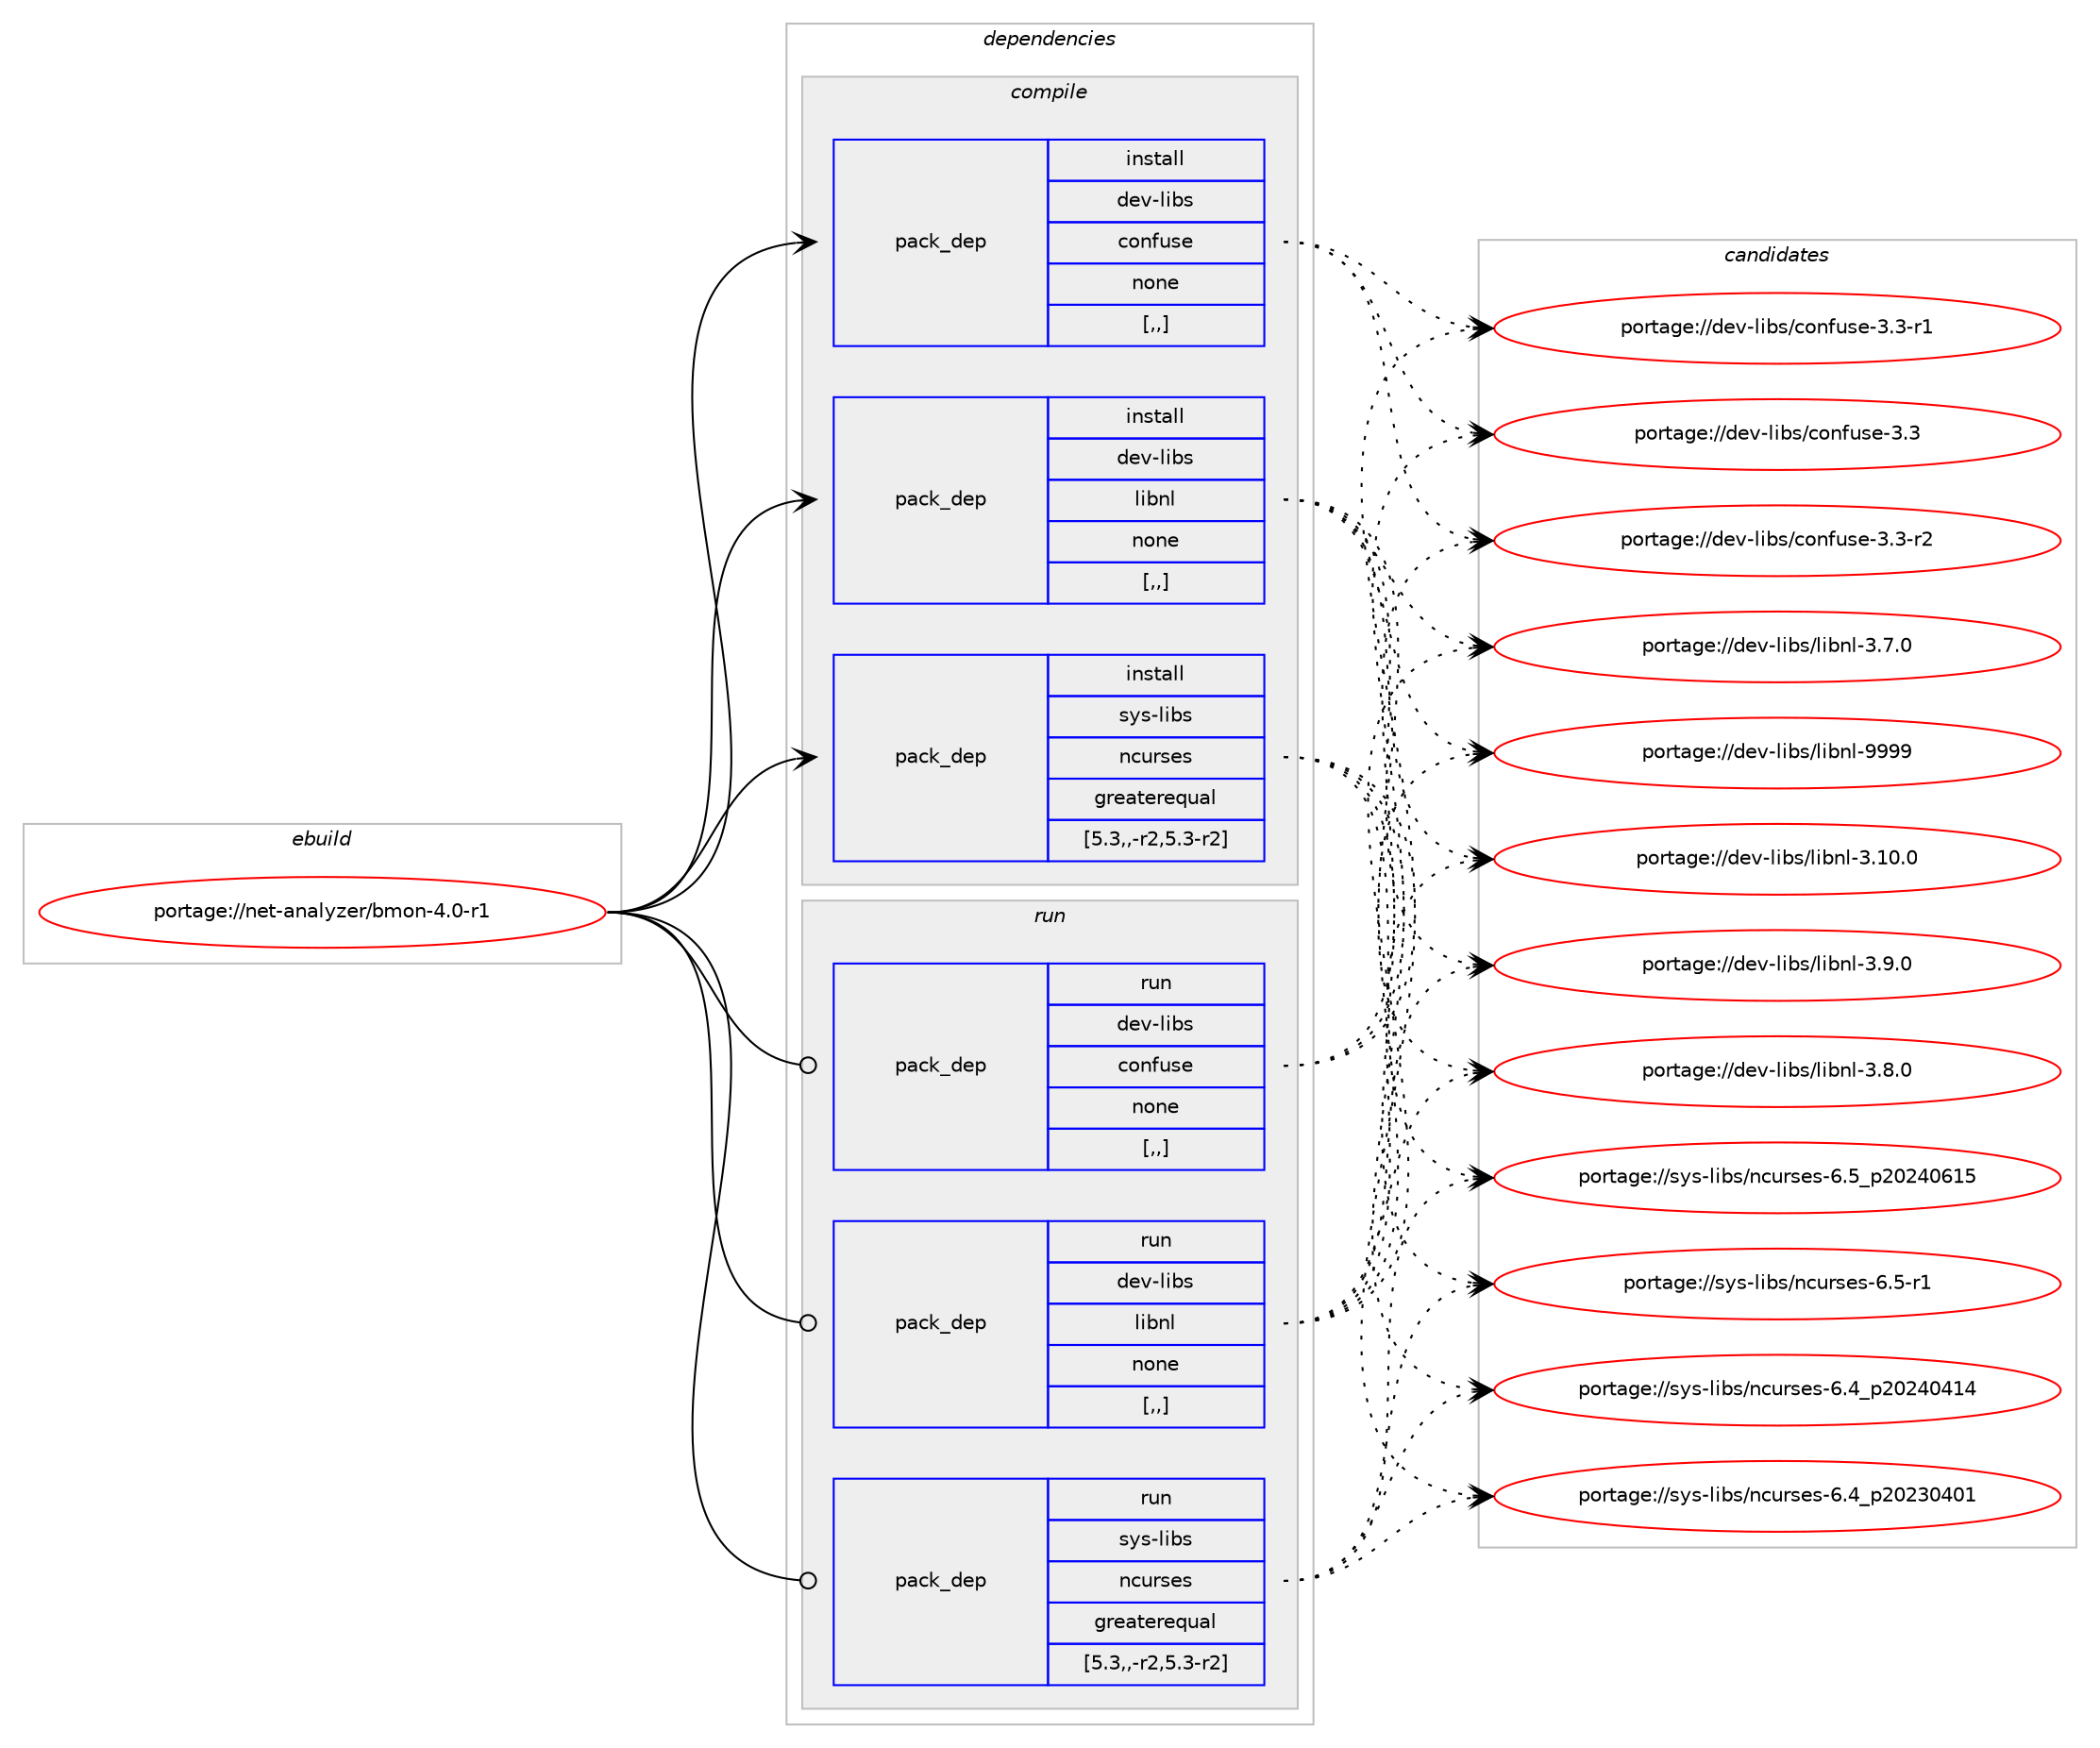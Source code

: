 digraph prolog {

# *************
# Graph options
# *************

newrank=true;
concentrate=true;
compound=true;
graph [rankdir=LR,fontname=Helvetica,fontsize=10,ranksep=1.5];#, ranksep=2.5, nodesep=0.2];
edge  [arrowhead=vee];
node  [fontname=Helvetica,fontsize=10];

# **********
# The ebuild
# **********

subgraph cluster_leftcol {
color=gray;
label=<<i>ebuild</i>>;
id [label="portage://net-analyzer/bmon-4.0-r1", color=red, width=4, href="../net-analyzer/bmon-4.0-r1.svg"];
}

# ****************
# The dependencies
# ****************

subgraph cluster_midcol {
color=gray;
label=<<i>dependencies</i>>;
subgraph cluster_compile {
fillcolor="#eeeeee";
style=filled;
label=<<i>compile</i>>;
subgraph pack247280 {
dependency336436 [label=<<TABLE BORDER="0" CELLBORDER="1" CELLSPACING="0" CELLPADDING="4" WIDTH="220"><TR><TD ROWSPAN="6" CELLPADDING="30">pack_dep</TD></TR><TR><TD WIDTH="110">install</TD></TR><TR><TD>dev-libs</TD></TR><TR><TD>confuse</TD></TR><TR><TD>none</TD></TR><TR><TD>[,,]</TD></TR></TABLE>>, shape=none, color=blue];
}
id:e -> dependency336436:w [weight=20,style="solid",arrowhead="vee"];
subgraph pack247281 {
dependency336437 [label=<<TABLE BORDER="0" CELLBORDER="1" CELLSPACING="0" CELLPADDING="4" WIDTH="220"><TR><TD ROWSPAN="6" CELLPADDING="30">pack_dep</TD></TR><TR><TD WIDTH="110">install</TD></TR><TR><TD>dev-libs</TD></TR><TR><TD>libnl</TD></TR><TR><TD>none</TD></TR><TR><TD>[,,]</TD></TR></TABLE>>, shape=none, color=blue];
}
id:e -> dependency336437:w [weight=20,style="solid",arrowhead="vee"];
subgraph pack247282 {
dependency336438 [label=<<TABLE BORDER="0" CELLBORDER="1" CELLSPACING="0" CELLPADDING="4" WIDTH="220"><TR><TD ROWSPAN="6" CELLPADDING="30">pack_dep</TD></TR><TR><TD WIDTH="110">install</TD></TR><TR><TD>sys-libs</TD></TR><TR><TD>ncurses</TD></TR><TR><TD>greaterequal</TD></TR><TR><TD>[5.3,,-r2,5.3-r2]</TD></TR></TABLE>>, shape=none, color=blue];
}
id:e -> dependency336438:w [weight=20,style="solid",arrowhead="vee"];
}
subgraph cluster_compileandrun {
fillcolor="#eeeeee";
style=filled;
label=<<i>compile and run</i>>;
}
subgraph cluster_run {
fillcolor="#eeeeee";
style=filled;
label=<<i>run</i>>;
subgraph pack247283 {
dependency336439 [label=<<TABLE BORDER="0" CELLBORDER="1" CELLSPACING="0" CELLPADDING="4" WIDTH="220"><TR><TD ROWSPAN="6" CELLPADDING="30">pack_dep</TD></TR><TR><TD WIDTH="110">run</TD></TR><TR><TD>dev-libs</TD></TR><TR><TD>confuse</TD></TR><TR><TD>none</TD></TR><TR><TD>[,,]</TD></TR></TABLE>>, shape=none, color=blue];
}
id:e -> dependency336439:w [weight=20,style="solid",arrowhead="odot"];
subgraph pack247284 {
dependency336440 [label=<<TABLE BORDER="0" CELLBORDER="1" CELLSPACING="0" CELLPADDING="4" WIDTH="220"><TR><TD ROWSPAN="6" CELLPADDING="30">pack_dep</TD></TR><TR><TD WIDTH="110">run</TD></TR><TR><TD>dev-libs</TD></TR><TR><TD>libnl</TD></TR><TR><TD>none</TD></TR><TR><TD>[,,]</TD></TR></TABLE>>, shape=none, color=blue];
}
id:e -> dependency336440:w [weight=20,style="solid",arrowhead="odot"];
subgraph pack247285 {
dependency336441 [label=<<TABLE BORDER="0" CELLBORDER="1" CELLSPACING="0" CELLPADDING="4" WIDTH="220"><TR><TD ROWSPAN="6" CELLPADDING="30">pack_dep</TD></TR><TR><TD WIDTH="110">run</TD></TR><TR><TD>sys-libs</TD></TR><TR><TD>ncurses</TD></TR><TR><TD>greaterequal</TD></TR><TR><TD>[5.3,,-r2,5.3-r2]</TD></TR></TABLE>>, shape=none, color=blue];
}
id:e -> dependency336441:w [weight=20,style="solid",arrowhead="odot"];
}
}

# **************
# The candidates
# **************

subgraph cluster_choices {
rank=same;
color=gray;
label=<<i>candidates</i>>;

subgraph choice247280 {
color=black;
nodesep=1;
choice10010111845108105981154799111110102117115101455146514511450 [label="portage://dev-libs/confuse-3.3-r2", color=red, width=4,href="../dev-libs/confuse-3.3-r2.svg"];
choice10010111845108105981154799111110102117115101455146514511449 [label="portage://dev-libs/confuse-3.3-r1", color=red, width=4,href="../dev-libs/confuse-3.3-r1.svg"];
choice1001011184510810598115479911111010211711510145514651 [label="portage://dev-libs/confuse-3.3", color=red, width=4,href="../dev-libs/confuse-3.3.svg"];
dependency336436:e -> choice10010111845108105981154799111110102117115101455146514511450:w [style=dotted,weight="100"];
dependency336436:e -> choice10010111845108105981154799111110102117115101455146514511449:w [style=dotted,weight="100"];
dependency336436:e -> choice1001011184510810598115479911111010211711510145514651:w [style=dotted,weight="100"];
}
subgraph choice247281 {
color=black;
nodesep=1;
choice100101118451081059811547108105981101084557575757 [label="portage://dev-libs/libnl-9999", color=red, width=4,href="../dev-libs/libnl-9999.svg"];
choice1001011184510810598115471081059811010845514649484648 [label="portage://dev-libs/libnl-3.10.0", color=red, width=4,href="../dev-libs/libnl-3.10.0.svg"];
choice10010111845108105981154710810598110108455146574648 [label="portage://dev-libs/libnl-3.9.0", color=red, width=4,href="../dev-libs/libnl-3.9.0.svg"];
choice10010111845108105981154710810598110108455146564648 [label="portage://dev-libs/libnl-3.8.0", color=red, width=4,href="../dev-libs/libnl-3.8.0.svg"];
choice10010111845108105981154710810598110108455146554648 [label="portage://dev-libs/libnl-3.7.0", color=red, width=4,href="../dev-libs/libnl-3.7.0.svg"];
dependency336437:e -> choice100101118451081059811547108105981101084557575757:w [style=dotted,weight="100"];
dependency336437:e -> choice1001011184510810598115471081059811010845514649484648:w [style=dotted,weight="100"];
dependency336437:e -> choice10010111845108105981154710810598110108455146574648:w [style=dotted,weight="100"];
dependency336437:e -> choice10010111845108105981154710810598110108455146564648:w [style=dotted,weight="100"];
dependency336437:e -> choice10010111845108105981154710810598110108455146554648:w [style=dotted,weight="100"];
}
subgraph choice247282 {
color=black;
nodesep=1;
choice1151211154510810598115471109911711411510111545544653951125048505248544953 [label="portage://sys-libs/ncurses-6.5_p20240615", color=red, width=4,href="../sys-libs/ncurses-6.5_p20240615.svg"];
choice11512111545108105981154711099117114115101115455446534511449 [label="portage://sys-libs/ncurses-6.5-r1", color=red, width=4,href="../sys-libs/ncurses-6.5-r1.svg"];
choice1151211154510810598115471109911711411510111545544652951125048505248524952 [label="portage://sys-libs/ncurses-6.4_p20240414", color=red, width=4,href="../sys-libs/ncurses-6.4_p20240414.svg"];
choice1151211154510810598115471109911711411510111545544652951125048505148524849 [label="portage://sys-libs/ncurses-6.4_p20230401", color=red, width=4,href="../sys-libs/ncurses-6.4_p20230401.svg"];
dependency336438:e -> choice1151211154510810598115471109911711411510111545544653951125048505248544953:w [style=dotted,weight="100"];
dependency336438:e -> choice11512111545108105981154711099117114115101115455446534511449:w [style=dotted,weight="100"];
dependency336438:e -> choice1151211154510810598115471109911711411510111545544652951125048505248524952:w [style=dotted,weight="100"];
dependency336438:e -> choice1151211154510810598115471109911711411510111545544652951125048505148524849:w [style=dotted,weight="100"];
}
subgraph choice247283 {
color=black;
nodesep=1;
choice10010111845108105981154799111110102117115101455146514511450 [label="portage://dev-libs/confuse-3.3-r2", color=red, width=4,href="../dev-libs/confuse-3.3-r2.svg"];
choice10010111845108105981154799111110102117115101455146514511449 [label="portage://dev-libs/confuse-3.3-r1", color=red, width=4,href="../dev-libs/confuse-3.3-r1.svg"];
choice1001011184510810598115479911111010211711510145514651 [label="portage://dev-libs/confuse-3.3", color=red, width=4,href="../dev-libs/confuse-3.3.svg"];
dependency336439:e -> choice10010111845108105981154799111110102117115101455146514511450:w [style=dotted,weight="100"];
dependency336439:e -> choice10010111845108105981154799111110102117115101455146514511449:w [style=dotted,weight="100"];
dependency336439:e -> choice1001011184510810598115479911111010211711510145514651:w [style=dotted,weight="100"];
}
subgraph choice247284 {
color=black;
nodesep=1;
choice100101118451081059811547108105981101084557575757 [label="portage://dev-libs/libnl-9999", color=red, width=4,href="../dev-libs/libnl-9999.svg"];
choice1001011184510810598115471081059811010845514649484648 [label="portage://dev-libs/libnl-3.10.0", color=red, width=4,href="../dev-libs/libnl-3.10.0.svg"];
choice10010111845108105981154710810598110108455146574648 [label="portage://dev-libs/libnl-3.9.0", color=red, width=4,href="../dev-libs/libnl-3.9.0.svg"];
choice10010111845108105981154710810598110108455146564648 [label="portage://dev-libs/libnl-3.8.0", color=red, width=4,href="../dev-libs/libnl-3.8.0.svg"];
choice10010111845108105981154710810598110108455146554648 [label="portage://dev-libs/libnl-3.7.0", color=red, width=4,href="../dev-libs/libnl-3.7.0.svg"];
dependency336440:e -> choice100101118451081059811547108105981101084557575757:w [style=dotted,weight="100"];
dependency336440:e -> choice1001011184510810598115471081059811010845514649484648:w [style=dotted,weight="100"];
dependency336440:e -> choice10010111845108105981154710810598110108455146574648:w [style=dotted,weight="100"];
dependency336440:e -> choice10010111845108105981154710810598110108455146564648:w [style=dotted,weight="100"];
dependency336440:e -> choice10010111845108105981154710810598110108455146554648:w [style=dotted,weight="100"];
}
subgraph choice247285 {
color=black;
nodesep=1;
choice1151211154510810598115471109911711411510111545544653951125048505248544953 [label="portage://sys-libs/ncurses-6.5_p20240615", color=red, width=4,href="../sys-libs/ncurses-6.5_p20240615.svg"];
choice11512111545108105981154711099117114115101115455446534511449 [label="portage://sys-libs/ncurses-6.5-r1", color=red, width=4,href="../sys-libs/ncurses-6.5-r1.svg"];
choice1151211154510810598115471109911711411510111545544652951125048505248524952 [label="portage://sys-libs/ncurses-6.4_p20240414", color=red, width=4,href="../sys-libs/ncurses-6.4_p20240414.svg"];
choice1151211154510810598115471109911711411510111545544652951125048505148524849 [label="portage://sys-libs/ncurses-6.4_p20230401", color=red, width=4,href="../sys-libs/ncurses-6.4_p20230401.svg"];
dependency336441:e -> choice1151211154510810598115471109911711411510111545544653951125048505248544953:w [style=dotted,weight="100"];
dependency336441:e -> choice11512111545108105981154711099117114115101115455446534511449:w [style=dotted,weight="100"];
dependency336441:e -> choice1151211154510810598115471109911711411510111545544652951125048505248524952:w [style=dotted,weight="100"];
dependency336441:e -> choice1151211154510810598115471109911711411510111545544652951125048505148524849:w [style=dotted,weight="100"];
}
}

}
